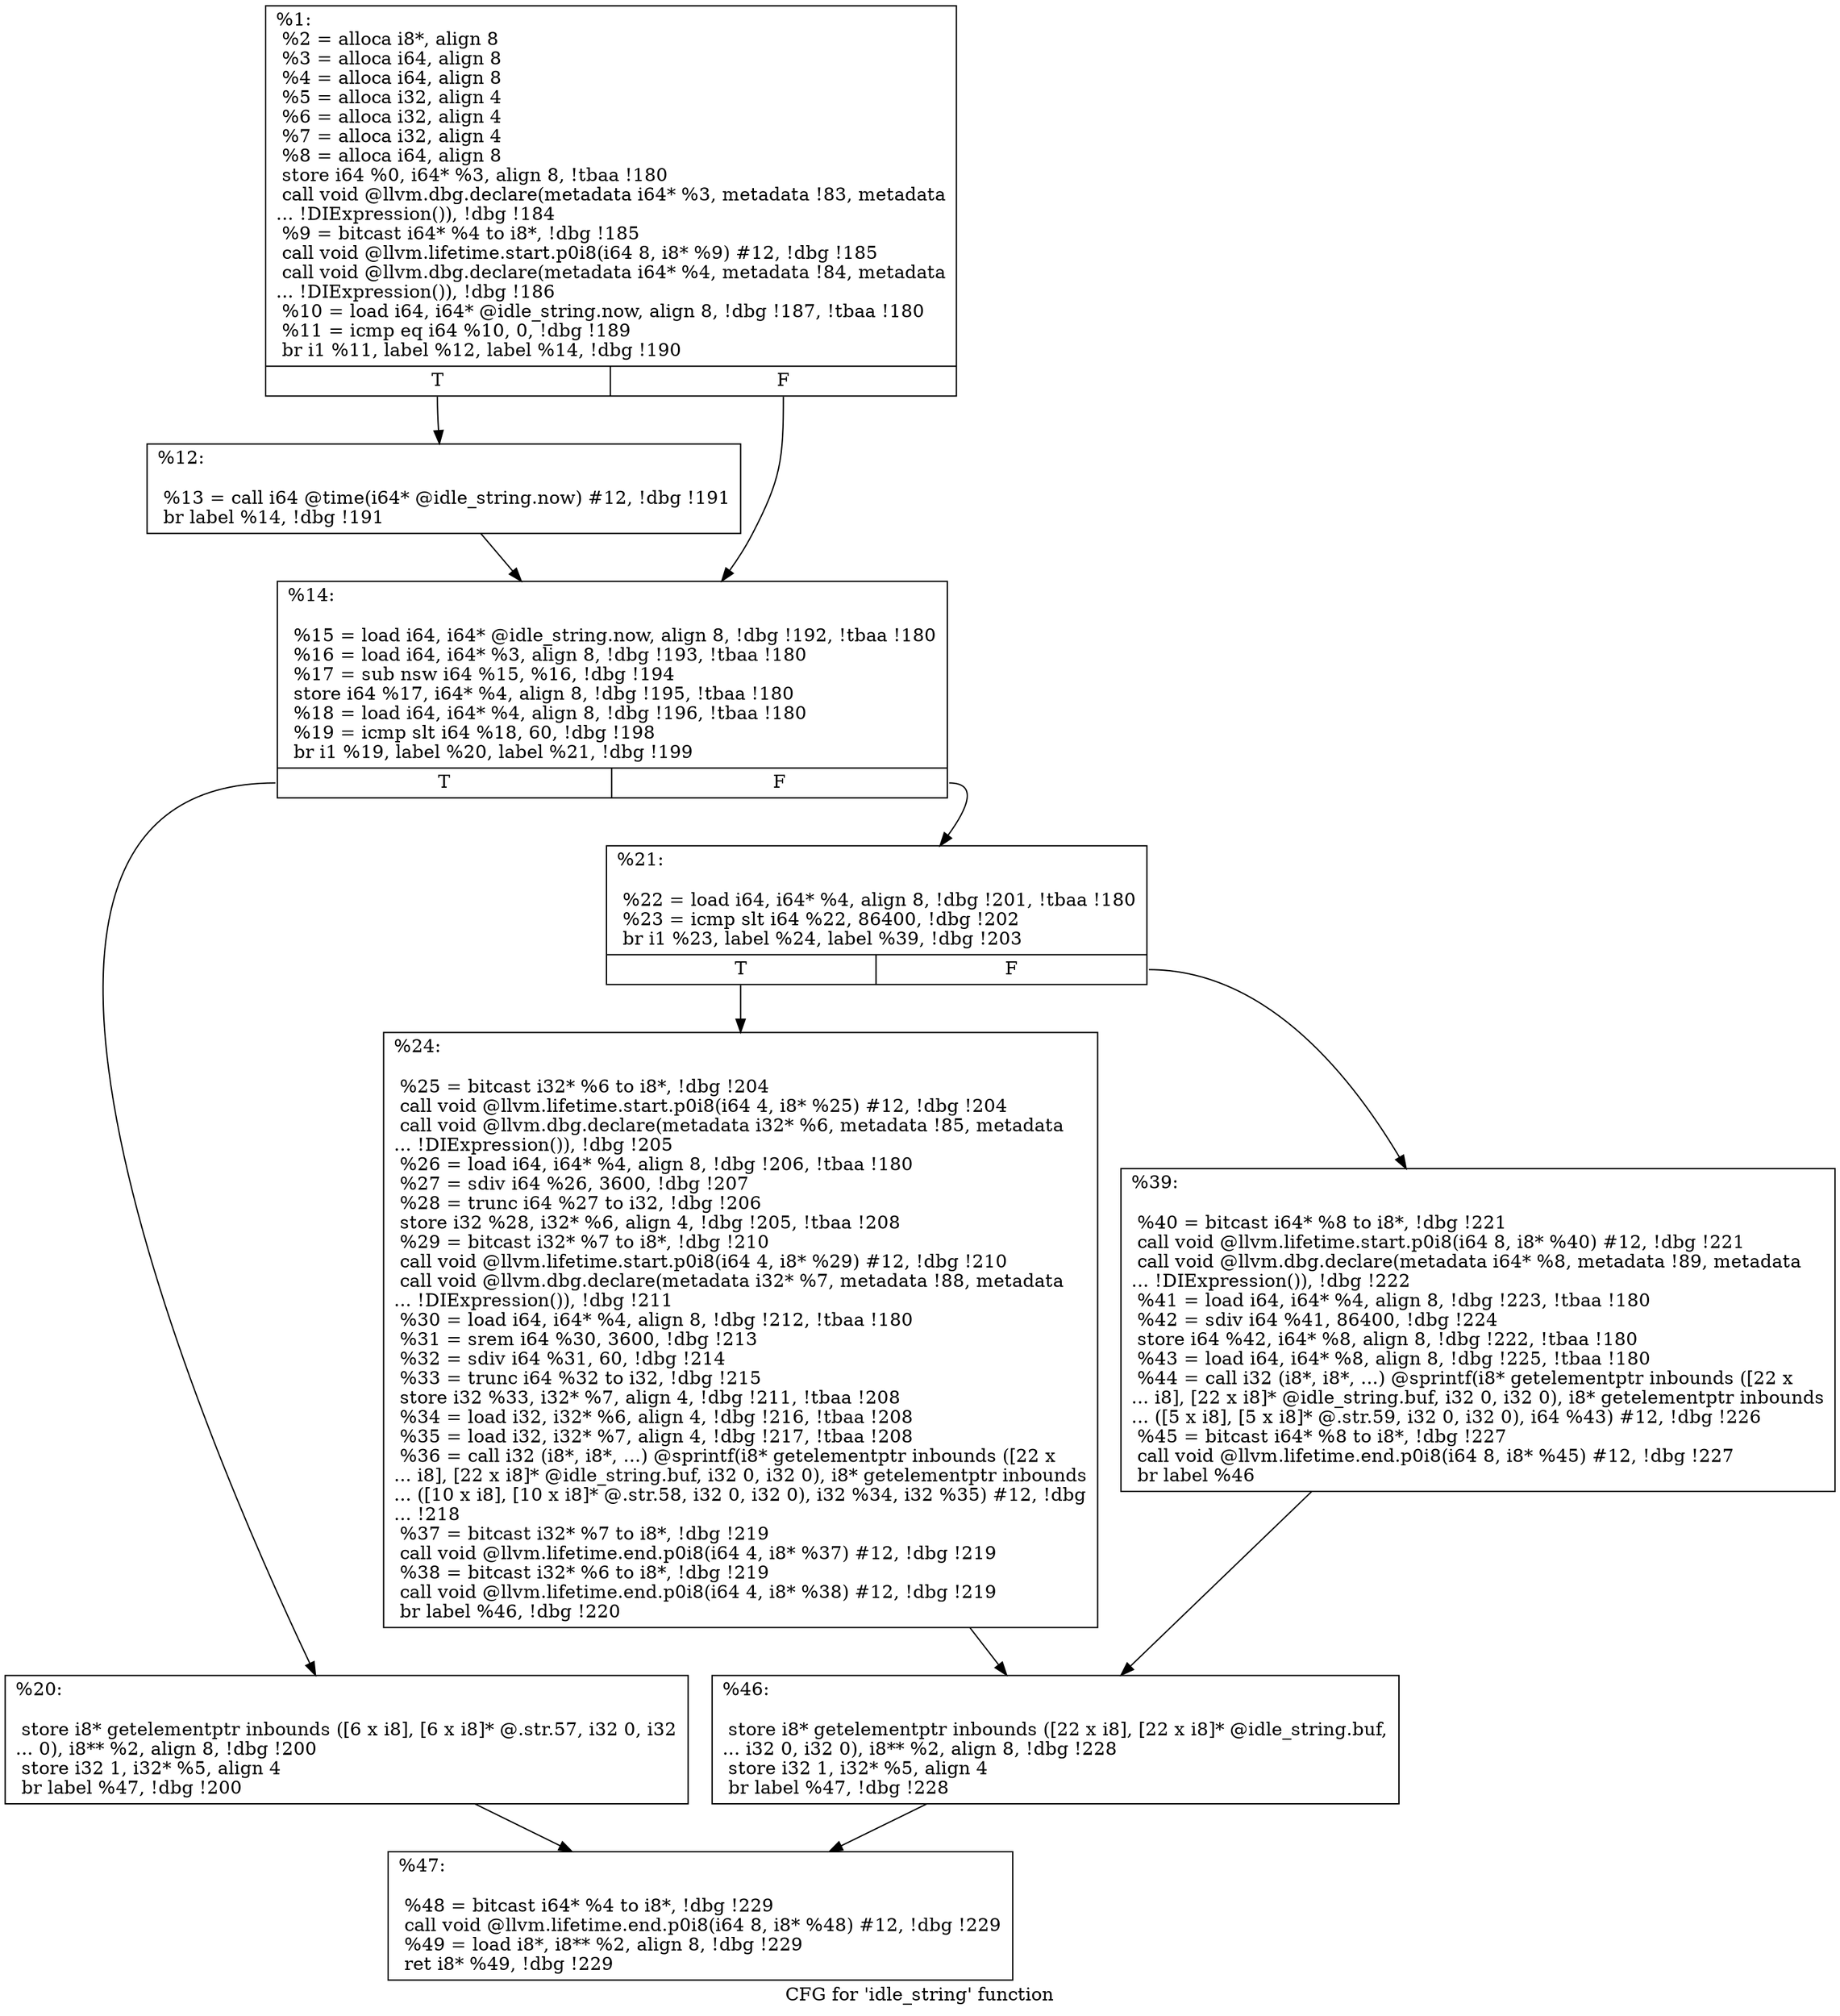 digraph "CFG for 'idle_string' function" {
	label="CFG for 'idle_string' function";

	Node0xbb69a0 [shape=record,label="{%1:\l  %2 = alloca i8*, align 8\l  %3 = alloca i64, align 8\l  %4 = alloca i64, align 8\l  %5 = alloca i32, align 4\l  %6 = alloca i32, align 4\l  %7 = alloca i32, align 4\l  %8 = alloca i64, align 8\l  store i64 %0, i64* %3, align 8, !tbaa !180\l  call void @llvm.dbg.declare(metadata i64* %3, metadata !83, metadata\l... !DIExpression()), !dbg !184\l  %9 = bitcast i64* %4 to i8*, !dbg !185\l  call void @llvm.lifetime.start.p0i8(i64 8, i8* %9) #12, !dbg !185\l  call void @llvm.dbg.declare(metadata i64* %4, metadata !84, metadata\l... !DIExpression()), !dbg !186\l  %10 = load i64, i64* @idle_string.now, align 8, !dbg !187, !tbaa !180\l  %11 = icmp eq i64 %10, 0, !dbg !189\l  br i1 %11, label %12, label %14, !dbg !190\l|{<s0>T|<s1>F}}"];
	Node0xbb69a0:s0 -> Node0xbb69f0;
	Node0xbb69a0:s1 -> Node0xbb6a40;
	Node0xbb69f0 [shape=record,label="{%12:\l\l  %13 = call i64 @time(i64* @idle_string.now) #12, !dbg !191\l  br label %14, !dbg !191\l}"];
	Node0xbb69f0 -> Node0xbb6a40;
	Node0xbb6a40 [shape=record,label="{%14:\l\l  %15 = load i64, i64* @idle_string.now, align 8, !dbg !192, !tbaa !180\l  %16 = load i64, i64* %3, align 8, !dbg !193, !tbaa !180\l  %17 = sub nsw i64 %15, %16, !dbg !194\l  store i64 %17, i64* %4, align 8, !dbg !195, !tbaa !180\l  %18 = load i64, i64* %4, align 8, !dbg !196, !tbaa !180\l  %19 = icmp slt i64 %18, 60, !dbg !198\l  br i1 %19, label %20, label %21, !dbg !199\l|{<s0>T|<s1>F}}"];
	Node0xbb6a40:s0 -> Node0xbb6a90;
	Node0xbb6a40:s1 -> Node0xbb6ae0;
	Node0xbb6a90 [shape=record,label="{%20:\l\l  store i8* getelementptr inbounds ([6 x i8], [6 x i8]* @.str.57, i32 0, i32\l... 0), i8** %2, align 8, !dbg !200\l  store i32 1, i32* %5, align 4\l  br label %47, !dbg !200\l}"];
	Node0xbb6a90 -> Node0xbb6c20;
	Node0xbb6ae0 [shape=record,label="{%21:\l\l  %22 = load i64, i64* %4, align 8, !dbg !201, !tbaa !180\l  %23 = icmp slt i64 %22, 86400, !dbg !202\l  br i1 %23, label %24, label %39, !dbg !203\l|{<s0>T|<s1>F}}"];
	Node0xbb6ae0:s0 -> Node0xbb6b30;
	Node0xbb6ae0:s1 -> Node0xbb6b80;
	Node0xbb6b30 [shape=record,label="{%24:\l\l  %25 = bitcast i32* %6 to i8*, !dbg !204\l  call void @llvm.lifetime.start.p0i8(i64 4, i8* %25) #12, !dbg !204\l  call void @llvm.dbg.declare(metadata i32* %6, metadata !85, metadata\l... !DIExpression()), !dbg !205\l  %26 = load i64, i64* %4, align 8, !dbg !206, !tbaa !180\l  %27 = sdiv i64 %26, 3600, !dbg !207\l  %28 = trunc i64 %27 to i32, !dbg !206\l  store i32 %28, i32* %6, align 4, !dbg !205, !tbaa !208\l  %29 = bitcast i32* %7 to i8*, !dbg !210\l  call void @llvm.lifetime.start.p0i8(i64 4, i8* %29) #12, !dbg !210\l  call void @llvm.dbg.declare(metadata i32* %7, metadata !88, metadata\l... !DIExpression()), !dbg !211\l  %30 = load i64, i64* %4, align 8, !dbg !212, !tbaa !180\l  %31 = srem i64 %30, 3600, !dbg !213\l  %32 = sdiv i64 %31, 60, !dbg !214\l  %33 = trunc i64 %32 to i32, !dbg !215\l  store i32 %33, i32* %7, align 4, !dbg !211, !tbaa !208\l  %34 = load i32, i32* %6, align 4, !dbg !216, !tbaa !208\l  %35 = load i32, i32* %7, align 4, !dbg !217, !tbaa !208\l  %36 = call i32 (i8*, i8*, ...) @sprintf(i8* getelementptr inbounds ([22 x\l... i8], [22 x i8]* @idle_string.buf, i32 0, i32 0), i8* getelementptr inbounds\l... ([10 x i8], [10 x i8]* @.str.58, i32 0, i32 0), i32 %34, i32 %35) #12, !dbg\l... !218\l  %37 = bitcast i32* %7 to i8*, !dbg !219\l  call void @llvm.lifetime.end.p0i8(i64 4, i8* %37) #12, !dbg !219\l  %38 = bitcast i32* %6 to i8*, !dbg !219\l  call void @llvm.lifetime.end.p0i8(i64 4, i8* %38) #12, !dbg !219\l  br label %46, !dbg !220\l}"];
	Node0xbb6b30 -> Node0xbb6bd0;
	Node0xbb6b80 [shape=record,label="{%39:\l\l  %40 = bitcast i64* %8 to i8*, !dbg !221\l  call void @llvm.lifetime.start.p0i8(i64 8, i8* %40) #12, !dbg !221\l  call void @llvm.dbg.declare(metadata i64* %8, metadata !89, metadata\l... !DIExpression()), !dbg !222\l  %41 = load i64, i64* %4, align 8, !dbg !223, !tbaa !180\l  %42 = sdiv i64 %41, 86400, !dbg !224\l  store i64 %42, i64* %8, align 8, !dbg !222, !tbaa !180\l  %43 = load i64, i64* %8, align 8, !dbg !225, !tbaa !180\l  %44 = call i32 (i8*, i8*, ...) @sprintf(i8* getelementptr inbounds ([22 x\l... i8], [22 x i8]* @idle_string.buf, i32 0, i32 0), i8* getelementptr inbounds\l... ([5 x i8], [5 x i8]* @.str.59, i32 0, i32 0), i64 %43) #12, !dbg !226\l  %45 = bitcast i64* %8 to i8*, !dbg !227\l  call void @llvm.lifetime.end.p0i8(i64 8, i8* %45) #12, !dbg !227\l  br label %46\l}"];
	Node0xbb6b80 -> Node0xbb6bd0;
	Node0xbb6bd0 [shape=record,label="{%46:\l\l  store i8* getelementptr inbounds ([22 x i8], [22 x i8]* @idle_string.buf,\l... i32 0, i32 0), i8** %2, align 8, !dbg !228\l  store i32 1, i32* %5, align 4\l  br label %47, !dbg !228\l}"];
	Node0xbb6bd0 -> Node0xbb6c20;
	Node0xbb6c20 [shape=record,label="{%47:\l\l  %48 = bitcast i64* %4 to i8*, !dbg !229\l  call void @llvm.lifetime.end.p0i8(i64 8, i8* %48) #12, !dbg !229\l  %49 = load i8*, i8** %2, align 8, !dbg !229\l  ret i8* %49, !dbg !229\l}"];
}
